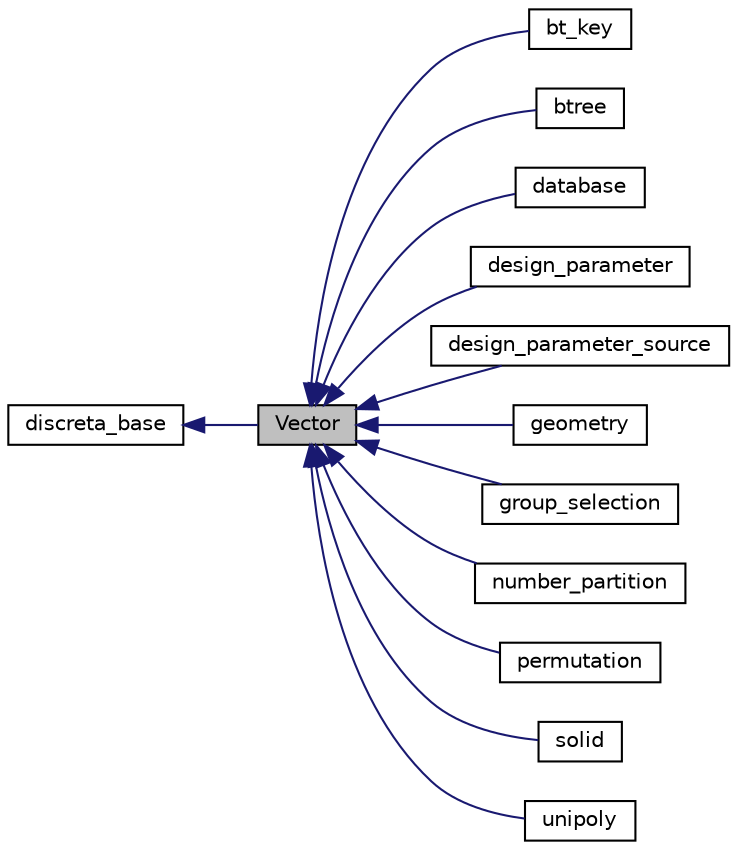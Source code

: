 digraph "Vector"
{
  edge [fontname="Helvetica",fontsize="10",labelfontname="Helvetica",labelfontsize="10"];
  node [fontname="Helvetica",fontsize="10",shape=record];
  rankdir="LR";
  Node0 [label="Vector",height=0.2,width=0.4,color="black", fillcolor="grey75", style="filled", fontcolor="black"];
  Node1 -> Node0 [dir="back",color="midnightblue",fontsize="10",style="solid",fontname="Helvetica"];
  Node1 [label="discreta_base",height=0.2,width=0.4,color="black", fillcolor="white", style="filled",URL="$d7/d71/classdiscreta__base.html"];
  Node0 -> Node2 [dir="back",color="midnightblue",fontsize="10",style="solid",fontname="Helvetica"];
  Node2 [label="bt_key",height=0.2,width=0.4,color="black", fillcolor="white", style="filled",URL="$d1/de5/classbt__key.html"];
  Node0 -> Node3 [dir="back",color="midnightblue",fontsize="10",style="solid",fontname="Helvetica"];
  Node3 [label="btree",height=0.2,width=0.4,color="black", fillcolor="white", style="filled",URL="$dd/db0/classbtree.html"];
  Node0 -> Node4 [dir="back",color="midnightblue",fontsize="10",style="solid",fontname="Helvetica"];
  Node4 [label="database",height=0.2,width=0.4,color="black", fillcolor="white", style="filled",URL="$db/d72/classdatabase.html"];
  Node0 -> Node5 [dir="back",color="midnightblue",fontsize="10",style="solid",fontname="Helvetica"];
  Node5 [label="design_parameter",height=0.2,width=0.4,color="black", fillcolor="white", style="filled",URL="$da/d94/classdesign__parameter.html"];
  Node0 -> Node6 [dir="back",color="midnightblue",fontsize="10",style="solid",fontname="Helvetica"];
  Node6 [label="design_parameter_source",height=0.2,width=0.4,color="black", fillcolor="white", style="filled",URL="$df/d4b/classdesign__parameter__source.html"];
  Node0 -> Node7 [dir="back",color="midnightblue",fontsize="10",style="solid",fontname="Helvetica"];
  Node7 [label="geometry",height=0.2,width=0.4,color="black", fillcolor="white", style="filled",URL="$da/d44/classgeometry.html"];
  Node0 -> Node8 [dir="back",color="midnightblue",fontsize="10",style="solid",fontname="Helvetica"];
  Node8 [label="group_selection",height=0.2,width=0.4,color="black", fillcolor="white", style="filled",URL="$d6/db0/classgroup__selection.html"];
  Node0 -> Node9 [dir="back",color="midnightblue",fontsize="10",style="solid",fontname="Helvetica"];
  Node9 [label="number_partition",height=0.2,width=0.4,color="black", fillcolor="white", style="filled",URL="$df/d50/classnumber__partition.html"];
  Node0 -> Node10 [dir="back",color="midnightblue",fontsize="10",style="solid",fontname="Helvetica"];
  Node10 [label="permutation",height=0.2,width=0.4,color="black", fillcolor="white", style="filled",URL="$d0/d08/classpermutation.html"];
  Node0 -> Node11 [dir="back",color="midnightblue",fontsize="10",style="solid",fontname="Helvetica"];
  Node11 [label="solid",height=0.2,width=0.4,color="black", fillcolor="white", style="filled",URL="$d8/def/classsolid.html"];
  Node0 -> Node12 [dir="back",color="midnightblue",fontsize="10",style="solid",fontname="Helvetica"];
  Node12 [label="unipoly",height=0.2,width=0.4,color="black", fillcolor="white", style="filled",URL="$d1/d89/classunipoly.html"];
}
